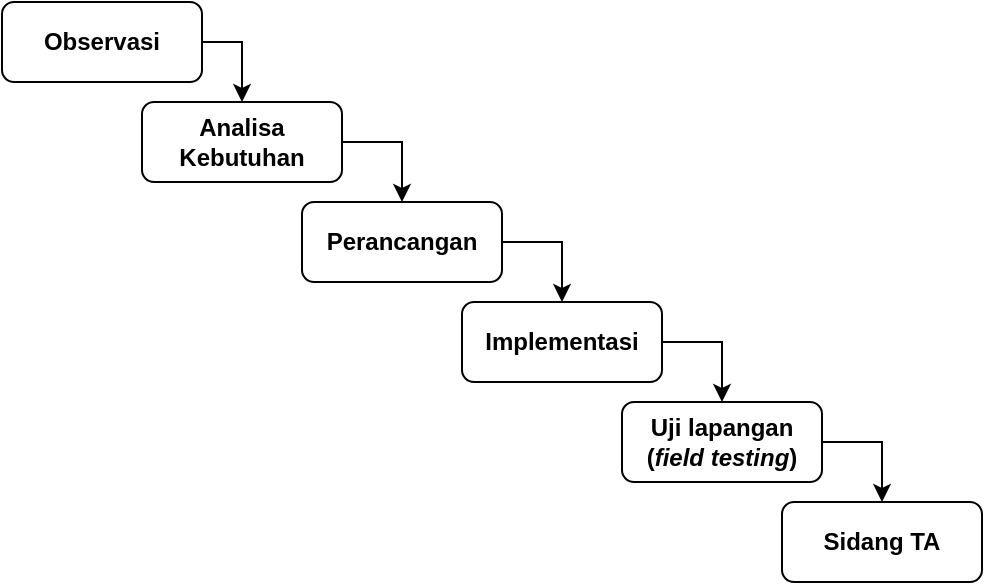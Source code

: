 <mxfile version="21.1.5">
  <diagram name="Page-1" id="Z5nPRKL4Y1nYlKbvrAT3">
    <mxGraphModel dx="1050" dy="558" grid="1" gridSize="10" guides="1" tooltips="1" connect="1" arrows="1" fold="1" page="1" pageScale="1" pageWidth="1169" pageHeight="827" math="0" shadow="0">
      <root>
        <mxCell id="0" />
        <mxCell id="1" parent="0" />
        <mxCell id="YkVsRdvWI5I_87bEN7FR-11" style="edgeStyle=orthogonalEdgeStyle;rounded=0;orthogonalLoop=1;jettySize=auto;html=1;exitX=1;exitY=0.5;exitDx=0;exitDy=0;entryX=0.5;entryY=0;entryDx=0;entryDy=0;" edge="1" parent="1" source="YkVsRdvWI5I_87bEN7FR-1" target="YkVsRdvWI5I_87bEN7FR-5">
          <mxGeometry relative="1" as="geometry" />
        </mxCell>
        <mxCell id="YkVsRdvWI5I_87bEN7FR-1" value="&lt;b&gt;Analisa &lt;br&gt;Kebutuhan&lt;br&gt;&lt;/b&gt;" style="rounded=1;whiteSpace=wrap;html=1;" vertex="1" parent="1">
          <mxGeometry x="110" y="130" width="100" height="40" as="geometry" />
        </mxCell>
        <mxCell id="YkVsRdvWI5I_87bEN7FR-12" style="edgeStyle=orthogonalEdgeStyle;rounded=0;orthogonalLoop=1;jettySize=auto;html=1;exitX=1;exitY=0.5;exitDx=0;exitDy=0;" edge="1" parent="1" source="YkVsRdvWI5I_87bEN7FR-5" target="YkVsRdvWI5I_87bEN7FR-7">
          <mxGeometry relative="1" as="geometry" />
        </mxCell>
        <mxCell id="YkVsRdvWI5I_87bEN7FR-5" value="&lt;b&gt;Perancangan&lt;/b&gt;" style="rounded=1;whiteSpace=wrap;html=1;" vertex="1" parent="1">
          <mxGeometry x="190" y="180" width="100" height="40" as="geometry" />
        </mxCell>
        <mxCell id="YkVsRdvWI5I_87bEN7FR-10" style="edgeStyle=orthogonalEdgeStyle;rounded=0;orthogonalLoop=1;jettySize=auto;html=1;exitX=1;exitY=0.5;exitDx=0;exitDy=0;entryX=0.5;entryY=0;entryDx=0;entryDy=0;" edge="1" parent="1" source="YkVsRdvWI5I_87bEN7FR-6" target="YkVsRdvWI5I_87bEN7FR-1">
          <mxGeometry relative="1" as="geometry" />
        </mxCell>
        <mxCell id="YkVsRdvWI5I_87bEN7FR-6" value="&lt;b&gt;Observasi&lt;/b&gt;" style="rounded=1;whiteSpace=wrap;html=1;" vertex="1" parent="1">
          <mxGeometry x="40" y="80" width="100" height="40" as="geometry" />
        </mxCell>
        <mxCell id="YkVsRdvWI5I_87bEN7FR-13" style="edgeStyle=orthogonalEdgeStyle;rounded=0;orthogonalLoop=1;jettySize=auto;html=1;exitX=1;exitY=0.5;exitDx=0;exitDy=0;entryX=0.5;entryY=0;entryDx=0;entryDy=0;" edge="1" parent="1" source="YkVsRdvWI5I_87bEN7FR-7" target="YkVsRdvWI5I_87bEN7FR-8">
          <mxGeometry relative="1" as="geometry" />
        </mxCell>
        <mxCell id="YkVsRdvWI5I_87bEN7FR-7" value="&lt;b&gt;Implementasi&lt;/b&gt;" style="rounded=1;whiteSpace=wrap;html=1;" vertex="1" parent="1">
          <mxGeometry x="270" y="230" width="100" height="40" as="geometry" />
        </mxCell>
        <mxCell id="YkVsRdvWI5I_87bEN7FR-14" style="edgeStyle=orthogonalEdgeStyle;rounded=0;orthogonalLoop=1;jettySize=auto;html=1;exitX=1;exitY=0.5;exitDx=0;exitDy=0;" edge="1" parent="1" source="YkVsRdvWI5I_87bEN7FR-8" target="YkVsRdvWI5I_87bEN7FR-9">
          <mxGeometry relative="1" as="geometry" />
        </mxCell>
        <mxCell id="YkVsRdvWI5I_87bEN7FR-8" value="&lt;b&gt;Uji lapangan&lt;br&gt;(&lt;i&gt;field testing&lt;/i&gt;)&lt;br&gt;&lt;/b&gt;" style="rounded=1;whiteSpace=wrap;html=1;" vertex="1" parent="1">
          <mxGeometry x="350" y="280" width="100" height="40" as="geometry" />
        </mxCell>
        <mxCell id="YkVsRdvWI5I_87bEN7FR-9" value="&lt;b&gt;Sidang TA&lt;br&gt;&lt;/b&gt;" style="rounded=1;whiteSpace=wrap;html=1;" vertex="1" parent="1">
          <mxGeometry x="430" y="330" width="100" height="40" as="geometry" />
        </mxCell>
      </root>
    </mxGraphModel>
  </diagram>
</mxfile>
